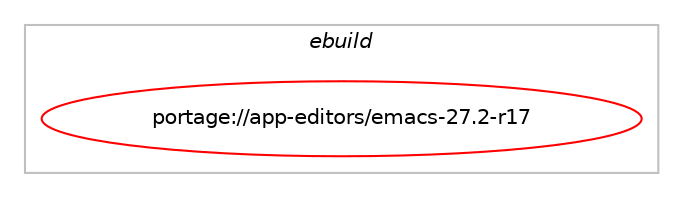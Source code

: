 digraph prolog {

# *************
# Graph options
# *************

newrank=true;
concentrate=true;
compound=true;
graph [rankdir=LR,fontname=Helvetica,fontsize=10,ranksep=1.5];#, ranksep=2.5, nodesep=0.2];
edge  [arrowhead=vee];
node  [fontname=Helvetica,fontsize=10];

# **********
# The ebuild
# **********

subgraph cluster_leftcol {
color=gray;
label=<<i>ebuild</i>>;
id [label="portage://app-editors/emacs-27.2-r17", color=red, width=4, href="../app-editors/emacs-27.2-r17.svg"];
}

# ****************
# The dependencies
# ****************

subgraph cluster_midcol {
color=gray;
label=<<i>dependencies</i>>;
subgraph cluster_compile {
fillcolor="#eeeeee";
style=filled;
label=<<i>compile</i>>;
# *** BEGIN UNKNOWN DEPENDENCY TYPE (TODO) ***
# id -> equal(use_conditional_group(negative,inotify,portage://app-editors/emacs-27.2-r17,[use_conditional_group(positive,gfile,portage://app-editors/emacs-27.2-r17,[package_dependency(portage://app-editors/emacs-27.2-r17,install,no,dev-libs,glib,greaterequal,[2.28.6,,,2.28.6],[],[])])]))
# *** END UNKNOWN DEPENDENCY TYPE (TODO) ***

# *** BEGIN UNKNOWN DEPENDENCY TYPE (TODO) ***
# id -> equal(use_conditional_group(negative,mailutils,portage://app-editors/emacs-27.2-r17,[package_dependency(portage://app-editors/emacs-27.2-r17,install,no,acct-group,mail,none,[,,],[],[]),package_dependency(portage://app-editors/emacs-27.2-r17,install,no,net-libs,liblockfile,none,[,,],[],[])]))
# *** END UNKNOWN DEPENDENCY TYPE (TODO) ***

# *** BEGIN UNKNOWN DEPENDENCY TYPE (TODO) ***
# id -> equal(use_conditional_group(positive,acl,portage://app-editors/emacs-27.2-r17,[package_dependency(portage://app-editors/emacs-27.2-r17,install,no,virtual,acl,none,[,,],[],[])]))
# *** END UNKNOWN DEPENDENCY TYPE (TODO) ***

# *** BEGIN UNKNOWN DEPENDENCY TYPE (TODO) ***
# id -> equal(use_conditional_group(positive,alsa,portage://app-editors/emacs-27.2-r17,[package_dependency(portage://app-editors/emacs-27.2-r17,install,no,media-libs,alsa-lib,none,[,,],[],[])]))
# *** END UNKNOWN DEPENDENCY TYPE (TODO) ***

# *** BEGIN UNKNOWN DEPENDENCY TYPE (TODO) ***
# id -> equal(use_conditional_group(positive,dbus,portage://app-editors/emacs-27.2-r17,[package_dependency(portage://app-editors/emacs-27.2-r17,install,no,sys-apps,dbus,none,[,,],[],[])]))
# *** END UNKNOWN DEPENDENCY TYPE (TODO) ***

# *** BEGIN UNKNOWN DEPENDENCY TYPE (TODO) ***
# id -> equal(use_conditional_group(positive,games,portage://app-editors/emacs-27.2-r17,[package_dependency(portage://app-editors/emacs-27.2-r17,install,no,acct-group,gamestat,none,[,,],[],[])]))
# *** END UNKNOWN DEPENDENCY TYPE (TODO) ***

# *** BEGIN UNKNOWN DEPENDENCY TYPE (TODO) ***
# id -> equal(use_conditional_group(positive,gmp,portage://app-editors/emacs-27.2-r17,[package_dependency(portage://app-editors/emacs-27.2-r17,install,no,dev-libs,gmp,none,[,,],[slot(0),equal],[])]))
# *** END UNKNOWN DEPENDENCY TYPE (TODO) ***

# *** BEGIN UNKNOWN DEPENDENCY TYPE (TODO) ***
# id -> equal(use_conditional_group(positive,gpm,portage://app-editors/emacs-27.2-r17,[package_dependency(portage://app-editors/emacs-27.2-r17,install,no,sys-libs,gpm,none,[,,],[],[])]))
# *** END UNKNOWN DEPENDENCY TYPE (TODO) ***

# *** BEGIN UNKNOWN DEPENDENCY TYPE (TODO) ***
# id -> equal(use_conditional_group(positive,gui,portage://app-editors/emacs-27.2-r17,[use_conditional_group(negative,aqua,portage://app-editors/emacs-27.2-r17,[package_dependency(portage://app-editors/emacs-27.2-r17,install,no,x11-base,xorg-proto,none,[,,],[],[])])]))
# *** END UNKNOWN DEPENDENCY TYPE (TODO) ***

# *** BEGIN UNKNOWN DEPENDENCY TYPE (TODO) ***
# id -> equal(use_conditional_group(positive,gui,portage://app-editors/emacs-27.2-r17,[use_conditional_group(negative,aqua,portage://app-editors/emacs-27.2-r17,[package_dependency(portage://app-editors/emacs-27.2-r17,install,no,x11-libs,libICE,none,[,,],[],[]),package_dependency(portage://app-editors/emacs-27.2-r17,install,no,x11-libs,libSM,none,[,,],[],[]),package_dependency(portage://app-editors/emacs-27.2-r17,install,no,x11-libs,libX11,none,[,,],[],[]),package_dependency(portage://app-editors/emacs-27.2-r17,install,no,x11-libs,libXext,none,[,,],[],[]),package_dependency(portage://app-editors/emacs-27.2-r17,install,no,x11-libs,libXfixes,none,[,,],[],[]),package_dependency(portage://app-editors/emacs-27.2-r17,install,no,x11-libs,libXinerama,none,[,,],[],[]),package_dependency(portage://app-editors/emacs-27.2-r17,install,no,x11-libs,libXrandr,none,[,,],[],[]),package_dependency(portage://app-editors/emacs-27.2-r17,install,no,x11-libs,libxcb,none,[,,],[],[]),package_dependency(portage://app-editors/emacs-27.2-r17,install,no,x11-misc,xbitmaps,none,[,,],[],[]),use_conditional_group(positive,gsettings,portage://app-editors/emacs-27.2-r17,[package_dependency(portage://app-editors/emacs-27.2-r17,install,no,dev-libs,glib,greaterequal,[2.28.6,,,2.28.6],[],[])]),use_conditional_group(positive,gif,portage://app-editors/emacs-27.2-r17,[package_dependency(portage://app-editors/emacs-27.2-r17,install,no,media-libs,giflib,none,[,,],[slot(0),equal],[])]),use_conditional_group(positive,jpeg,portage://app-editors/emacs-27.2-r17,[package_dependency(portage://app-editors/emacs-27.2-r17,install,no,media-libs,libjpeg-turbo,none,[,,],[slot(0),equal],[])]),use_conditional_group(positive,png,portage://app-editors/emacs-27.2-r17,[package_dependency(portage://app-editors/emacs-27.2-r17,install,no,media-libs,libpng,greaterequal,[1.4,,,1.4],[slot(0),equal],[])]),use_conditional_group(positive,svg,portage://app-editors/emacs-27.2-r17,[package_dependency(portage://app-editors/emacs-27.2-r17,install,no,gnome-base,librsvg,greaterequal,[2.0,,,2.0],[],[])]),use_conditional_group(positive,tiff,portage://app-editors/emacs-27.2-r17,[package_dependency(portage://app-editors/emacs-27.2-r17,install,no,media-libs,tiff,none,[,,],any_same_slot,[])]),use_conditional_group(positive,xpm,portage://app-editors/emacs-27.2-r17,[package_dependency(portage://app-editors/emacs-27.2-r17,install,no,x11-libs,libXpm,none,[,,],[],[])]),use_conditional_group(positive,imagemagick,portage://app-editors/emacs-27.2-r17,[package_dependency(portage://app-editors/emacs-27.2-r17,install,no,media-gfx,imagemagick,none,[,,],[slot(0),equal],[use(optenable(jpeg),none),use(optenable(png),none),use(optenable(svg),none),use(optenable(tiff),none)])]),use_conditional_group(positive,xft,portage://app-editors/emacs-27.2-r17,[package_dependency(portage://app-editors/emacs-27.2-r17,install,no,media-libs,fontconfig,none,[,,],[],[]),package_dependency(portage://app-editors/emacs-27.2-r17,install,no,media-libs,freetype,none,[,,],[],[]),package_dependency(portage://app-editors/emacs-27.2-r17,install,no,x11-libs,libXrender,none,[,,],[],[]),use_conditional_group(positive,cairo,portage://app-editors/emacs-27.2-r17,[package_dependency(portage://app-editors/emacs-27.2-r17,install,no,x11-libs,cairo,greaterequal,[1.12.18,,,1.12.18],[],[use(enable(X),none)])]),use_conditional_group(negative,cairo,portage://app-editors/emacs-27.2-r17,[package_dependency(portage://app-editors/emacs-27.2-r17,install,no,x11-libs,libXft,none,[,,],[],[])]),use_conditional_group(positive,harfbuzz,portage://app-editors/emacs-27.2-r17,[package_dependency(portage://app-editors/emacs-27.2-r17,install,no,media-libs,harfbuzz,none,[,,],[slot(0),equal],[])]),use_conditional_group(positive,m17n-lib,portage://app-editors/emacs-27.2-r17,[package_dependency(portage://app-editors/emacs-27.2-r17,install,no,dev-libs,libotf,greaterequal,[0.9.4,,,0.9.4],[],[]),package_dependency(portage://app-editors/emacs-27.2-r17,install,no,dev-libs,m17n-lib,greaterequal,[1.5.1,,,1.5.1],[],[])])]),use_conditional_group(positive,gtk,portage://app-editors/emacs-27.2-r17,[package_dependency(portage://app-editors/emacs-27.2-r17,install,no,x11-libs,gtk+,none,[,,],[slot(3)],[]),use_conditional_group(positive,xwidgets,portage://app-editors/emacs-27.2-r17,[package_dependency(portage://app-editors/emacs-27.2-r17,install,no,net-libs,webkit-gtk,none,[,,],[slot(4.1),equal],[]),package_dependency(portage://app-editors/emacs-27.2-r17,install,no,x11-libs,libXcomposite,none,[,,],[],[])])]),use_conditional_group(negative,gtk,portage://app-editors/emacs-27.2-r17,[use_conditional_group(positive,motif,portage://app-editors/emacs-27.2-r17,[package_dependency(portage://app-editors/emacs-27.2-r17,install,no,x11-libs,motif,greaterequal,[2.3,,,2.3],[slot(0)],[]),package_dependency(portage://app-editors/emacs-27.2-r17,install,no,x11-libs,libXpm,none,[,,],[],[]),package_dependency(portage://app-editors/emacs-27.2-r17,install,no,x11-libs,libXmu,none,[,,],[],[]),package_dependency(portage://app-editors/emacs-27.2-r17,install,no,x11-libs,libXt,none,[,,],[],[])]),use_conditional_group(negative,motif,portage://app-editors/emacs-27.2-r17,[use_conditional_group(positive,Xaw3d,portage://app-editors/emacs-27.2-r17,[package_dependency(portage://app-editors/emacs-27.2-r17,install,no,x11-libs,libXaw3d,none,[,,],[],[]),package_dependency(portage://app-editors/emacs-27.2-r17,install,no,x11-libs,libXmu,none,[,,],[],[]),package_dependency(portage://app-editors/emacs-27.2-r17,install,no,x11-libs,libXt,none,[,,],[],[])]),use_conditional_group(negative,Xaw3d,portage://app-editors/emacs-27.2-r17,[use_conditional_group(positive,athena,portage://app-editors/emacs-27.2-r17,[package_dependency(portage://app-editors/emacs-27.2-r17,install,no,x11-libs,libXaw,none,[,,],[],[]),package_dependency(portage://app-editors/emacs-27.2-r17,install,no,x11-libs,libXmu,none,[,,],[],[]),package_dependency(portage://app-editors/emacs-27.2-r17,install,no,x11-libs,libXt,none,[,,],[],[])])])])])])]))
# *** END UNKNOWN DEPENDENCY TYPE (TODO) ***

# *** BEGIN UNKNOWN DEPENDENCY TYPE (TODO) ***
# id -> equal(use_conditional_group(positive,json,portage://app-editors/emacs-27.2-r17,[package_dependency(portage://app-editors/emacs-27.2-r17,install,no,dev-libs,jansson,none,[,,],any_same_slot,[])]))
# *** END UNKNOWN DEPENDENCY TYPE (TODO) ***

# *** BEGIN UNKNOWN DEPENDENCY TYPE (TODO) ***
# id -> equal(use_conditional_group(positive,kerberos,portage://app-editors/emacs-27.2-r17,[package_dependency(portage://app-editors/emacs-27.2-r17,install,no,virtual,krb5,none,[,,],[],[])]))
# *** END UNKNOWN DEPENDENCY TYPE (TODO) ***

# *** BEGIN UNKNOWN DEPENDENCY TYPE (TODO) ***
# id -> equal(use_conditional_group(positive,lcms,portage://app-editors/emacs-27.2-r17,[package_dependency(portage://app-editors/emacs-27.2-r17,install,no,media-libs,lcms,none,[,,],[slot(2)],[])]))
# *** END UNKNOWN DEPENDENCY TYPE (TODO) ***

# *** BEGIN UNKNOWN DEPENDENCY TYPE (TODO) ***
# id -> equal(use_conditional_group(positive,libxml2,portage://app-editors/emacs-27.2-r17,[package_dependency(portage://app-editors/emacs-27.2-r17,install,no,dev-libs,libxml2,greaterequal,[2.2.0,,,2.2.0],[],[])]))
# *** END UNKNOWN DEPENDENCY TYPE (TODO) ***

# *** BEGIN UNKNOWN DEPENDENCY TYPE (TODO) ***
# id -> equal(use_conditional_group(positive,mailutils,portage://app-editors/emacs-27.2-r17,[package_dependency(portage://app-editors/emacs-27.2-r17,install,no,net-mail,mailutils,none,[,,],[],[use(enable(clients),none)])]))
# *** END UNKNOWN DEPENDENCY TYPE (TODO) ***

# *** BEGIN UNKNOWN DEPENDENCY TYPE (TODO) ***
# id -> equal(use_conditional_group(positive,selinux,portage://app-editors/emacs-27.2-r17,[package_dependency(portage://app-editors/emacs-27.2-r17,install,no,sys-libs,libselinux,none,[,,],[],[])]))
# *** END UNKNOWN DEPENDENCY TYPE (TODO) ***

# *** BEGIN UNKNOWN DEPENDENCY TYPE (TODO) ***
# id -> equal(use_conditional_group(positive,ssl,portage://app-editors/emacs-27.2-r17,[package_dependency(portage://app-editors/emacs-27.2-r17,install,no,net-libs,gnutls,none,[,,],[slot(0),equal],[])]))
# *** END UNKNOWN DEPENDENCY TYPE (TODO) ***

# *** BEGIN UNKNOWN DEPENDENCY TYPE (TODO) ***
# id -> equal(use_conditional_group(positive,systemd,portage://app-editors/emacs-27.2-r17,[package_dependency(portage://app-editors/emacs-27.2-r17,install,no,sys-apps,systemd,none,[,,],[],[])]))
# *** END UNKNOWN DEPENDENCY TYPE (TODO) ***

# *** BEGIN UNKNOWN DEPENDENCY TYPE (TODO) ***
# id -> equal(use_conditional_group(positive,valgrind,portage://app-editors/emacs-27.2-r17,[package_dependency(portage://app-editors/emacs-27.2-r17,install,no,dev-debug,valgrind,none,[,,],[],[])]))
# *** END UNKNOWN DEPENDENCY TYPE (TODO) ***

# *** BEGIN UNKNOWN DEPENDENCY TYPE (TODO) ***
# id -> equal(use_conditional_group(positive,zlib,portage://app-editors/emacs-27.2-r17,[package_dependency(portage://app-editors/emacs-27.2-r17,install,no,sys-libs,zlib,none,[,,],[],[])]))
# *** END UNKNOWN DEPENDENCY TYPE (TODO) ***

# *** BEGIN UNKNOWN DEPENDENCY TYPE (TODO) ***
# id -> equal(package_dependency(portage://app-editors/emacs-27.2-r17,install,no,app-emacs,emacs-common,none,[,,],[],[use(optenable(games),none),use(optenable(gui),negative)]))
# *** END UNKNOWN DEPENDENCY TYPE (TODO) ***

# *** BEGIN UNKNOWN DEPENDENCY TYPE (TODO) ***
# id -> equal(package_dependency(portage://app-editors/emacs-27.2-r17,install,no,sys-libs,ncurses,none,[,,],[slot(0),equal],[]))
# *** END UNKNOWN DEPENDENCY TYPE (TODO) ***

}
subgraph cluster_compileandrun {
fillcolor="#eeeeee";
style=filled;
label=<<i>compile and run</i>>;
}
subgraph cluster_run {
fillcolor="#eeeeee";
style=filled;
label=<<i>run</i>>;
# *** BEGIN UNKNOWN DEPENDENCY TYPE (TODO) ***
# id -> equal(use_conditional_group(negative,inotify,portage://app-editors/emacs-27.2-r17,[use_conditional_group(positive,gfile,portage://app-editors/emacs-27.2-r17,[package_dependency(portage://app-editors/emacs-27.2-r17,run,no,dev-libs,glib,greaterequal,[2.28.6,,,2.28.6],[],[])])]))
# *** END UNKNOWN DEPENDENCY TYPE (TODO) ***

# *** BEGIN UNKNOWN DEPENDENCY TYPE (TODO) ***
# id -> equal(use_conditional_group(negative,mailutils,portage://app-editors/emacs-27.2-r17,[package_dependency(portage://app-editors/emacs-27.2-r17,run,no,acct-group,mail,none,[,,],[],[]),package_dependency(portage://app-editors/emacs-27.2-r17,run,no,net-libs,liblockfile,none,[,,],[],[])]))
# *** END UNKNOWN DEPENDENCY TYPE (TODO) ***

# *** BEGIN UNKNOWN DEPENDENCY TYPE (TODO) ***
# id -> equal(use_conditional_group(positive,acl,portage://app-editors/emacs-27.2-r17,[package_dependency(portage://app-editors/emacs-27.2-r17,run,no,virtual,acl,none,[,,],[],[])]))
# *** END UNKNOWN DEPENDENCY TYPE (TODO) ***

# *** BEGIN UNKNOWN DEPENDENCY TYPE (TODO) ***
# id -> equal(use_conditional_group(positive,alsa,portage://app-editors/emacs-27.2-r17,[package_dependency(portage://app-editors/emacs-27.2-r17,run,no,media-libs,alsa-lib,none,[,,],[],[])]))
# *** END UNKNOWN DEPENDENCY TYPE (TODO) ***

# *** BEGIN UNKNOWN DEPENDENCY TYPE (TODO) ***
# id -> equal(use_conditional_group(positive,dbus,portage://app-editors/emacs-27.2-r17,[package_dependency(portage://app-editors/emacs-27.2-r17,run,no,sys-apps,dbus,none,[,,],[],[])]))
# *** END UNKNOWN DEPENDENCY TYPE (TODO) ***

# *** BEGIN UNKNOWN DEPENDENCY TYPE (TODO) ***
# id -> equal(use_conditional_group(positive,games,portage://app-editors/emacs-27.2-r17,[package_dependency(portage://app-editors/emacs-27.2-r17,run,no,acct-group,gamestat,none,[,,],[],[])]))
# *** END UNKNOWN DEPENDENCY TYPE (TODO) ***

# *** BEGIN UNKNOWN DEPENDENCY TYPE (TODO) ***
# id -> equal(use_conditional_group(positive,gmp,portage://app-editors/emacs-27.2-r17,[package_dependency(portage://app-editors/emacs-27.2-r17,run,no,dev-libs,gmp,none,[,,],[slot(0),equal],[])]))
# *** END UNKNOWN DEPENDENCY TYPE (TODO) ***

# *** BEGIN UNKNOWN DEPENDENCY TYPE (TODO) ***
# id -> equal(use_conditional_group(positive,gpm,portage://app-editors/emacs-27.2-r17,[package_dependency(portage://app-editors/emacs-27.2-r17,run,no,sys-libs,gpm,none,[,,],[],[])]))
# *** END UNKNOWN DEPENDENCY TYPE (TODO) ***

# *** BEGIN UNKNOWN DEPENDENCY TYPE (TODO) ***
# id -> equal(use_conditional_group(positive,gui,portage://app-editors/emacs-27.2-r17,[use_conditional_group(negative,aqua,portage://app-editors/emacs-27.2-r17,[package_dependency(portage://app-editors/emacs-27.2-r17,run,no,x11-libs,libICE,none,[,,],[],[]),package_dependency(portage://app-editors/emacs-27.2-r17,run,no,x11-libs,libSM,none,[,,],[],[]),package_dependency(portage://app-editors/emacs-27.2-r17,run,no,x11-libs,libX11,none,[,,],[],[]),package_dependency(portage://app-editors/emacs-27.2-r17,run,no,x11-libs,libXext,none,[,,],[],[]),package_dependency(portage://app-editors/emacs-27.2-r17,run,no,x11-libs,libXfixes,none,[,,],[],[]),package_dependency(portage://app-editors/emacs-27.2-r17,run,no,x11-libs,libXinerama,none,[,,],[],[]),package_dependency(portage://app-editors/emacs-27.2-r17,run,no,x11-libs,libXrandr,none,[,,],[],[]),package_dependency(portage://app-editors/emacs-27.2-r17,run,no,x11-libs,libxcb,none,[,,],[],[]),package_dependency(portage://app-editors/emacs-27.2-r17,run,no,x11-misc,xbitmaps,none,[,,],[],[]),use_conditional_group(positive,gsettings,portage://app-editors/emacs-27.2-r17,[package_dependency(portage://app-editors/emacs-27.2-r17,run,no,dev-libs,glib,greaterequal,[2.28.6,,,2.28.6],[],[])]),use_conditional_group(positive,gif,portage://app-editors/emacs-27.2-r17,[package_dependency(portage://app-editors/emacs-27.2-r17,run,no,media-libs,giflib,none,[,,],[slot(0),equal],[])]),use_conditional_group(positive,jpeg,portage://app-editors/emacs-27.2-r17,[package_dependency(portage://app-editors/emacs-27.2-r17,run,no,media-libs,libjpeg-turbo,none,[,,],[slot(0),equal],[])]),use_conditional_group(positive,png,portage://app-editors/emacs-27.2-r17,[package_dependency(portage://app-editors/emacs-27.2-r17,run,no,media-libs,libpng,greaterequal,[1.4,,,1.4],[slot(0),equal],[])]),use_conditional_group(positive,svg,portage://app-editors/emacs-27.2-r17,[package_dependency(portage://app-editors/emacs-27.2-r17,run,no,gnome-base,librsvg,greaterequal,[2.0,,,2.0],[],[])]),use_conditional_group(positive,tiff,portage://app-editors/emacs-27.2-r17,[package_dependency(portage://app-editors/emacs-27.2-r17,run,no,media-libs,tiff,none,[,,],any_same_slot,[])]),use_conditional_group(positive,xpm,portage://app-editors/emacs-27.2-r17,[package_dependency(portage://app-editors/emacs-27.2-r17,run,no,x11-libs,libXpm,none,[,,],[],[])]),use_conditional_group(positive,imagemagick,portage://app-editors/emacs-27.2-r17,[package_dependency(portage://app-editors/emacs-27.2-r17,run,no,media-gfx,imagemagick,none,[,,],[slot(0),equal],[use(optenable(jpeg),none),use(optenable(png),none),use(optenable(svg),none),use(optenable(tiff),none)])]),use_conditional_group(positive,xft,portage://app-editors/emacs-27.2-r17,[package_dependency(portage://app-editors/emacs-27.2-r17,run,no,media-libs,fontconfig,none,[,,],[],[]),package_dependency(portage://app-editors/emacs-27.2-r17,run,no,media-libs,freetype,none,[,,],[],[]),package_dependency(portage://app-editors/emacs-27.2-r17,run,no,x11-libs,libXrender,none,[,,],[],[]),use_conditional_group(positive,cairo,portage://app-editors/emacs-27.2-r17,[package_dependency(portage://app-editors/emacs-27.2-r17,run,no,x11-libs,cairo,greaterequal,[1.12.18,,,1.12.18],[],[use(enable(X),none)])]),use_conditional_group(negative,cairo,portage://app-editors/emacs-27.2-r17,[package_dependency(portage://app-editors/emacs-27.2-r17,run,no,x11-libs,libXft,none,[,,],[],[])]),use_conditional_group(positive,harfbuzz,portage://app-editors/emacs-27.2-r17,[package_dependency(portage://app-editors/emacs-27.2-r17,run,no,media-libs,harfbuzz,none,[,,],[slot(0),equal],[])]),use_conditional_group(positive,m17n-lib,portage://app-editors/emacs-27.2-r17,[package_dependency(portage://app-editors/emacs-27.2-r17,run,no,dev-libs,libotf,greaterequal,[0.9.4,,,0.9.4],[],[]),package_dependency(portage://app-editors/emacs-27.2-r17,run,no,dev-libs,m17n-lib,greaterequal,[1.5.1,,,1.5.1],[],[])])]),use_conditional_group(positive,gtk,portage://app-editors/emacs-27.2-r17,[package_dependency(portage://app-editors/emacs-27.2-r17,run,no,x11-libs,gtk+,none,[,,],[slot(3)],[]),use_conditional_group(positive,xwidgets,portage://app-editors/emacs-27.2-r17,[package_dependency(portage://app-editors/emacs-27.2-r17,run,no,net-libs,webkit-gtk,none,[,,],[slot(4.1),equal],[]),package_dependency(portage://app-editors/emacs-27.2-r17,run,no,x11-libs,libXcomposite,none,[,,],[],[])])]),use_conditional_group(negative,gtk,portage://app-editors/emacs-27.2-r17,[use_conditional_group(positive,motif,portage://app-editors/emacs-27.2-r17,[package_dependency(portage://app-editors/emacs-27.2-r17,run,no,x11-libs,motif,greaterequal,[2.3,,,2.3],[slot(0)],[]),package_dependency(portage://app-editors/emacs-27.2-r17,run,no,x11-libs,libXpm,none,[,,],[],[]),package_dependency(portage://app-editors/emacs-27.2-r17,run,no,x11-libs,libXmu,none,[,,],[],[]),package_dependency(portage://app-editors/emacs-27.2-r17,run,no,x11-libs,libXt,none,[,,],[],[])]),use_conditional_group(negative,motif,portage://app-editors/emacs-27.2-r17,[use_conditional_group(positive,Xaw3d,portage://app-editors/emacs-27.2-r17,[package_dependency(portage://app-editors/emacs-27.2-r17,run,no,x11-libs,libXaw3d,none,[,,],[],[]),package_dependency(portage://app-editors/emacs-27.2-r17,run,no,x11-libs,libXmu,none,[,,],[],[]),package_dependency(portage://app-editors/emacs-27.2-r17,run,no,x11-libs,libXt,none,[,,],[],[])]),use_conditional_group(negative,Xaw3d,portage://app-editors/emacs-27.2-r17,[use_conditional_group(positive,athena,portage://app-editors/emacs-27.2-r17,[package_dependency(portage://app-editors/emacs-27.2-r17,run,no,x11-libs,libXaw,none,[,,],[],[]),package_dependency(portage://app-editors/emacs-27.2-r17,run,no,x11-libs,libXmu,none,[,,],[],[]),package_dependency(portage://app-editors/emacs-27.2-r17,run,no,x11-libs,libXt,none,[,,],[],[])])])])])])]))
# *** END UNKNOWN DEPENDENCY TYPE (TODO) ***

# *** BEGIN UNKNOWN DEPENDENCY TYPE (TODO) ***
# id -> equal(use_conditional_group(positive,json,portage://app-editors/emacs-27.2-r17,[package_dependency(portage://app-editors/emacs-27.2-r17,run,no,dev-libs,jansson,none,[,,],any_same_slot,[])]))
# *** END UNKNOWN DEPENDENCY TYPE (TODO) ***

# *** BEGIN UNKNOWN DEPENDENCY TYPE (TODO) ***
# id -> equal(use_conditional_group(positive,kerberos,portage://app-editors/emacs-27.2-r17,[package_dependency(portage://app-editors/emacs-27.2-r17,run,no,virtual,krb5,none,[,,],[],[])]))
# *** END UNKNOWN DEPENDENCY TYPE (TODO) ***

# *** BEGIN UNKNOWN DEPENDENCY TYPE (TODO) ***
# id -> equal(use_conditional_group(positive,lcms,portage://app-editors/emacs-27.2-r17,[package_dependency(portage://app-editors/emacs-27.2-r17,run,no,media-libs,lcms,none,[,,],[slot(2)],[])]))
# *** END UNKNOWN DEPENDENCY TYPE (TODO) ***

# *** BEGIN UNKNOWN DEPENDENCY TYPE (TODO) ***
# id -> equal(use_conditional_group(positive,libxml2,portage://app-editors/emacs-27.2-r17,[package_dependency(portage://app-editors/emacs-27.2-r17,run,no,dev-libs,libxml2,greaterequal,[2.2.0,,,2.2.0],[],[])]))
# *** END UNKNOWN DEPENDENCY TYPE (TODO) ***

# *** BEGIN UNKNOWN DEPENDENCY TYPE (TODO) ***
# id -> equal(use_conditional_group(positive,mailutils,portage://app-editors/emacs-27.2-r17,[package_dependency(portage://app-editors/emacs-27.2-r17,run,no,net-mail,mailutils,none,[,,],[],[use(enable(clients),none)])]))
# *** END UNKNOWN DEPENDENCY TYPE (TODO) ***

# *** BEGIN UNKNOWN DEPENDENCY TYPE (TODO) ***
# id -> equal(use_conditional_group(positive,selinux,portage://app-editors/emacs-27.2-r17,[package_dependency(portage://app-editors/emacs-27.2-r17,run,no,sys-libs,libselinux,none,[,,],[],[])]))
# *** END UNKNOWN DEPENDENCY TYPE (TODO) ***

# *** BEGIN UNKNOWN DEPENDENCY TYPE (TODO) ***
# id -> equal(use_conditional_group(positive,ssl,portage://app-editors/emacs-27.2-r17,[package_dependency(portage://app-editors/emacs-27.2-r17,run,no,net-libs,gnutls,none,[,,],[slot(0),equal],[])]))
# *** END UNKNOWN DEPENDENCY TYPE (TODO) ***

# *** BEGIN UNKNOWN DEPENDENCY TYPE (TODO) ***
# id -> equal(use_conditional_group(positive,systemd,portage://app-editors/emacs-27.2-r17,[package_dependency(portage://app-editors/emacs-27.2-r17,run,no,sys-apps,systemd,none,[,,],[],[])]))
# *** END UNKNOWN DEPENDENCY TYPE (TODO) ***

# *** BEGIN UNKNOWN DEPENDENCY TYPE (TODO) ***
# id -> equal(use_conditional_group(positive,valgrind,portage://app-editors/emacs-27.2-r17,[package_dependency(portage://app-editors/emacs-27.2-r17,run,no,dev-debug,valgrind,none,[,,],[],[])]))
# *** END UNKNOWN DEPENDENCY TYPE (TODO) ***

# *** BEGIN UNKNOWN DEPENDENCY TYPE (TODO) ***
# id -> equal(use_conditional_group(positive,zlib,portage://app-editors/emacs-27.2-r17,[package_dependency(portage://app-editors/emacs-27.2-r17,run,no,sys-libs,zlib,none,[,,],[],[])]))
# *** END UNKNOWN DEPENDENCY TYPE (TODO) ***

# *** BEGIN UNKNOWN DEPENDENCY TYPE (TODO) ***
# id -> equal(package_dependency(portage://app-editors/emacs-27.2-r17,run,no,app-emacs,emacs-common,none,[,,],[],[use(optenable(games),none),use(optenable(gui),negative)]))
# *** END UNKNOWN DEPENDENCY TYPE (TODO) ***

# *** BEGIN UNKNOWN DEPENDENCY TYPE (TODO) ***
# id -> equal(package_dependency(portage://app-editors/emacs-27.2-r17,run,no,app-eselect,eselect-emacs,none,[,,],[],[]))
# *** END UNKNOWN DEPENDENCY TYPE (TODO) ***

# *** BEGIN UNKNOWN DEPENDENCY TYPE (TODO) ***
# id -> equal(package_dependency(portage://app-editors/emacs-27.2-r17,run,no,sys-libs,ncurses,none,[,,],[slot(0),equal],[]))
# *** END UNKNOWN DEPENDENCY TYPE (TODO) ***

}
}

# **************
# The candidates
# **************

subgraph cluster_choices {
rank=same;
color=gray;
label=<<i>candidates</i>>;

}

}
